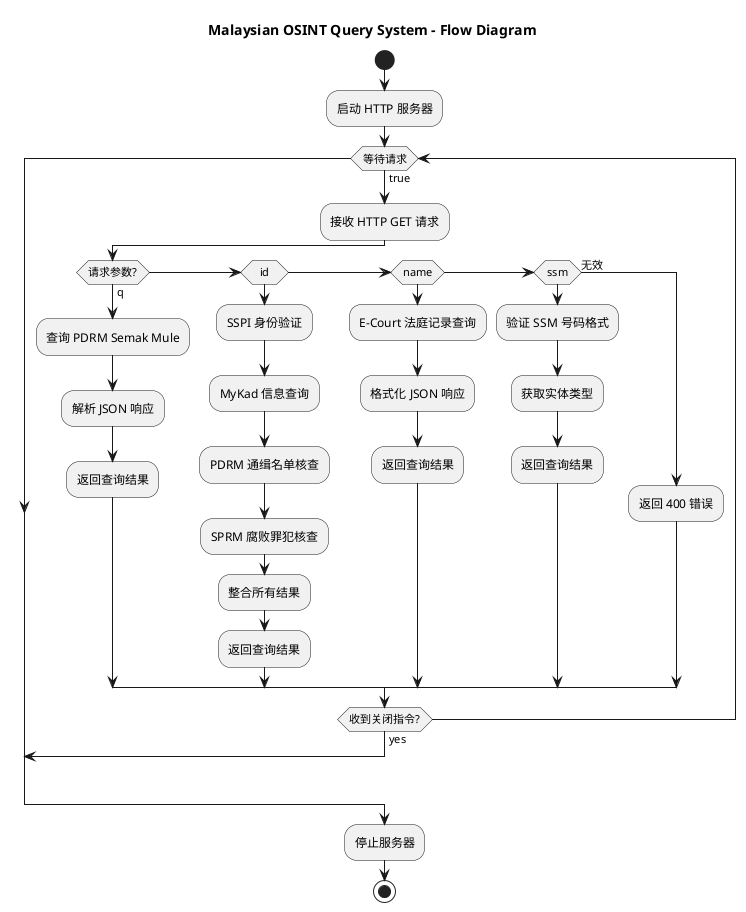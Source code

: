 @startuml
title Malaysian OSINT Query System - Flow Diagram

start

:启动 HTTP 服务器;

while (等待请求) is (true)
  :接收 HTTP GET 请求;
  
  if (请求参数?) then (q)
    :查询 PDRM Semak Mule;
    :解析 JSON 响应;
    :返回查询结果;
  elseif (id) then
    :SSPI 身份验证;
    :MyKad 信息查询;
    :PDRM 通缉名单核查;
    :SPRM 腐败罪犯核查;
    :整合所有结果;
    :返回查询结果;
  elseif (name) then
    :E-Court 法庭记录查询;
    :格式化 JSON 响应;
    :返回查询结果;
  elseif (ssm) then
    :验证 SSM 号码格式;
    :获取实体类型;
    :返回查询结果;
  else (无效)
    :返回 400 错误;
  endif
  
  if (收到关闭指令?) then (yes)
    break
  endif
endwhile

:停止服务器;

stop

@enduml